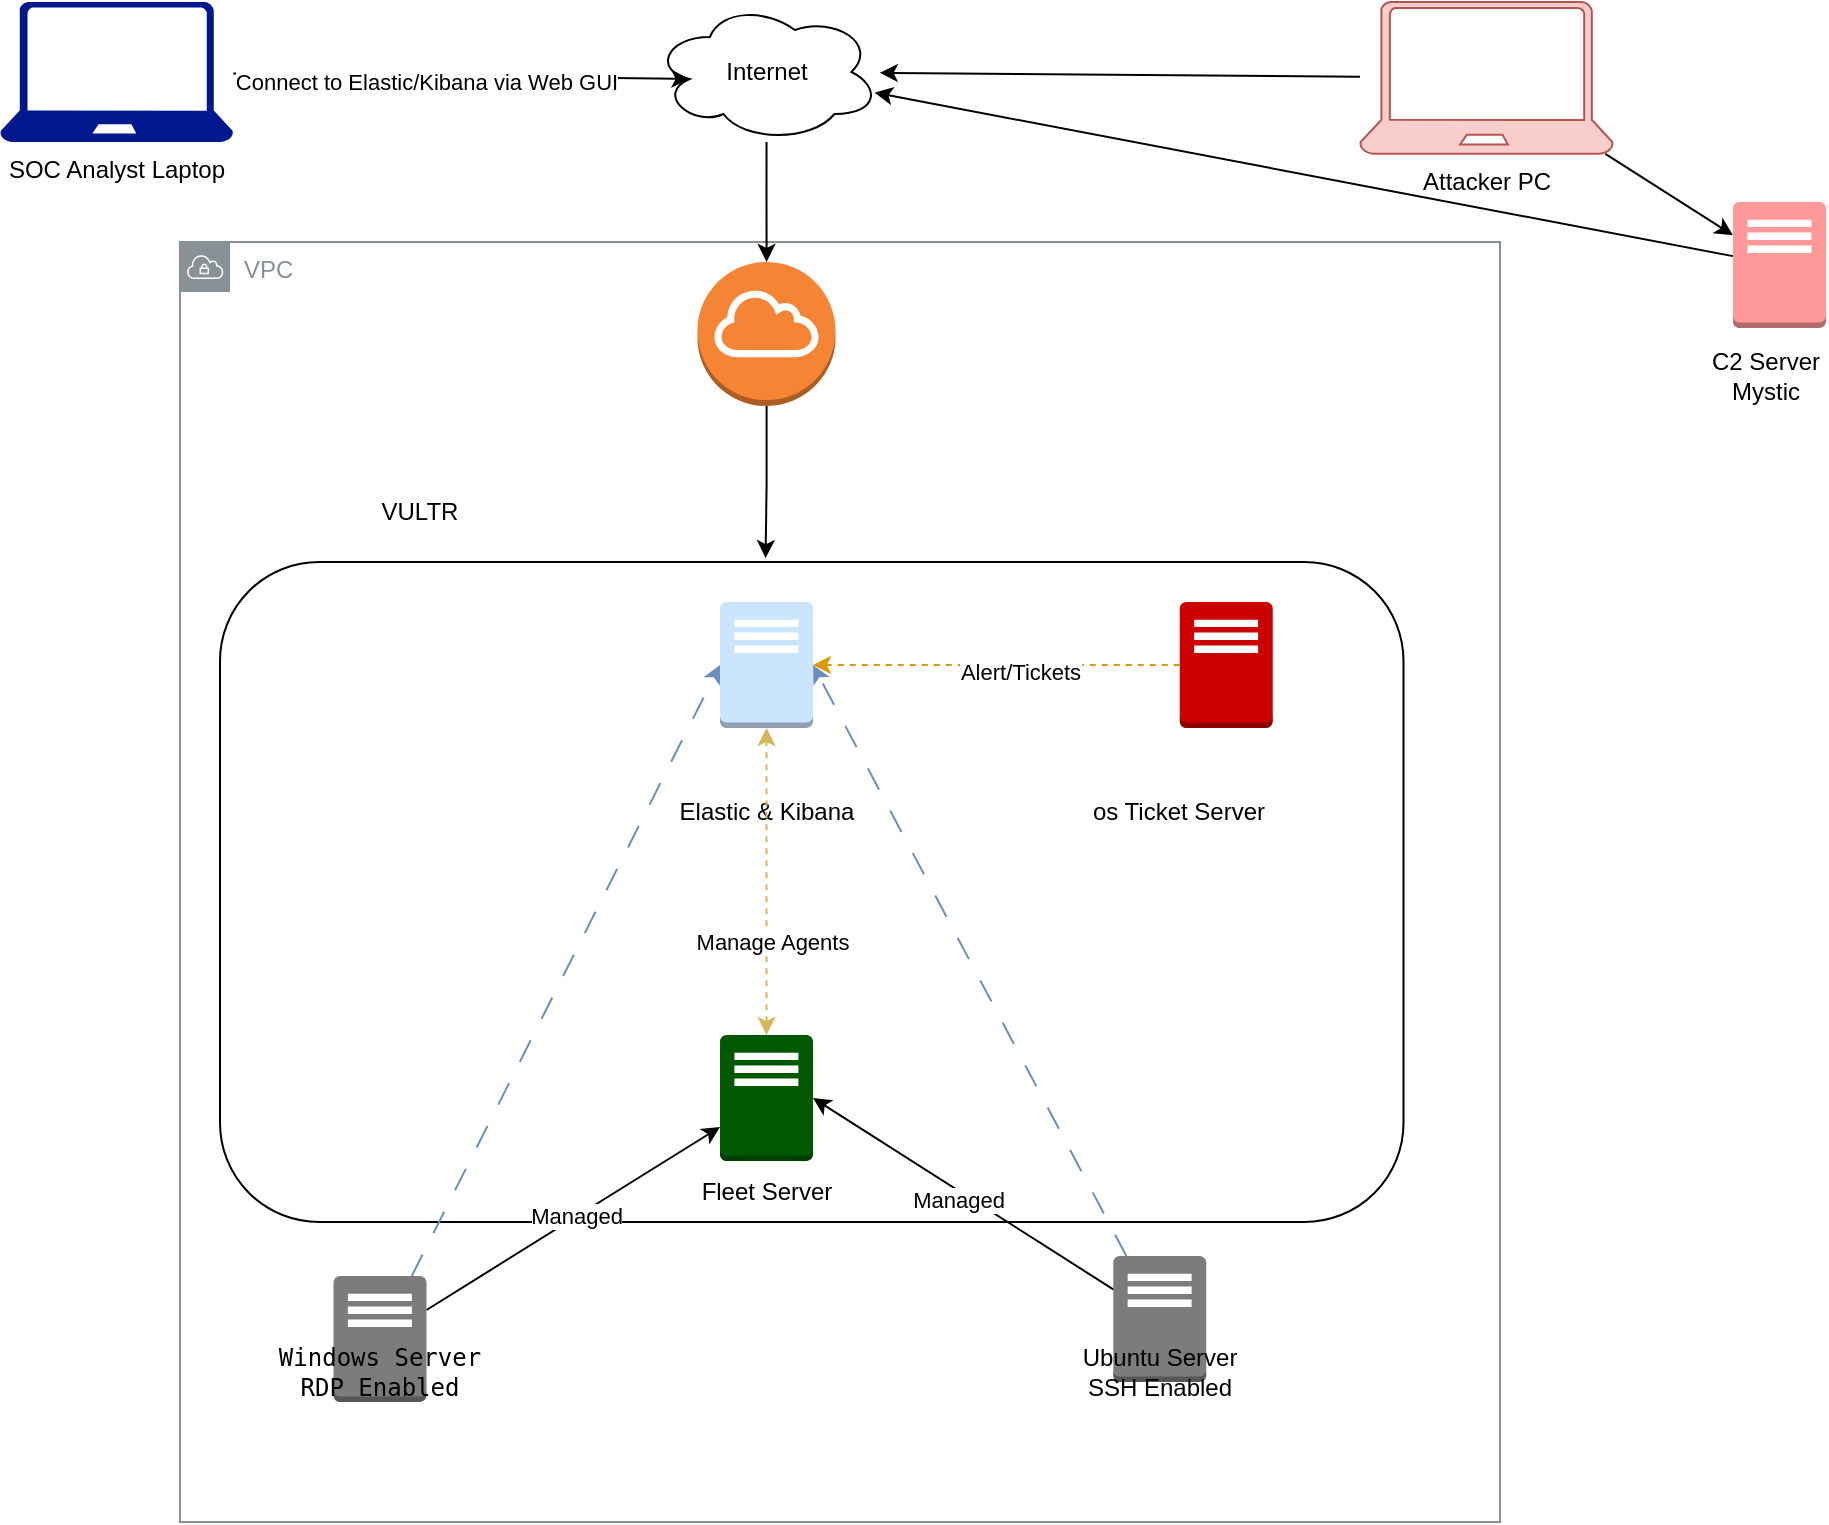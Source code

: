 <mxfile version="24.7.12">
  <diagram name="Page-1" id="W4YvApNCXR5A6FudypIm">
    <mxGraphModel dx="2492" dy="2064" grid="1" gridSize="10" guides="1" tooltips="1" connect="1" arrows="1" fold="1" page="1" pageScale="1" pageWidth="850" pageHeight="1100" math="0" shadow="0">
      <root>
        <mxCell id="0" />
        <mxCell id="1" parent="0" />
        <mxCell id="aNrNENJhGVUGavfEX417-25" value="VPC" style="sketch=0;outlineConnect=0;gradientColor=none;html=1;whiteSpace=wrap;fontSize=12;fontStyle=0;shape=mxgraph.aws4.group;grIcon=mxgraph.aws4.group_vpc;strokeColor=#879196;fillColor=none;verticalAlign=top;align=left;spacingLeft=30;fontColor=#879196;dashed=0;" parent="1" vertex="1">
          <mxGeometry y="90" width="660" height="640" as="geometry" />
        </mxCell>
        <mxCell id="aNrNENJhGVUGavfEX417-16" value="" style="rounded=1;whiteSpace=wrap;html=1;" parent="1" vertex="1">
          <mxGeometry x="20" y="250" width="591.75" height="330" as="geometry" />
        </mxCell>
        <mxCell id="aNrNENJhGVUGavfEX417-1" value="" style="outlineConnect=0;dashed=0;verticalLabelPosition=bottom;verticalAlign=top;align=center;html=1;shape=mxgraph.aws3.traditional_server;fillColor=#7D7C7C;gradientColor=none;" parent="1" vertex="1">
          <mxGeometry x="466.63" y="597" width="46.5" height="63" as="geometry" />
        </mxCell>
        <mxCell id="aNrNENJhGVUGavfEX417-2" value="" style="outlineConnect=0;dashed=0;verticalLabelPosition=bottom;verticalAlign=top;align=center;html=1;shape=mxgraph.aws3.traditional_server;fillColor=#005900;strokeColor=#005700;fontColor=#ffffff;" parent="1" vertex="1">
          <mxGeometry x="270.01" y="486.5" width="46.5" height="63" as="geometry" />
        </mxCell>
        <mxCell id="aNrNENJhGVUGavfEX417-3" value="" style="outlineConnect=0;dashed=0;verticalLabelPosition=bottom;verticalAlign=top;align=center;html=1;shape=mxgraph.aws3.traditional_server;fillColor=#CC0000;strokeColor=#6F0000;fontColor=#ffffff;" parent="1" vertex="1">
          <mxGeometry x="499.88" y="270" width="46.5" height="63" as="geometry" />
        </mxCell>
        <mxCell id="aNrNENJhGVUGavfEX417-35" style="rounded=0;orthogonalLoop=1;jettySize=auto;html=1;" parent="1" source="aNrNENJhGVUGavfEX417-4" target="aNrNENJhGVUGavfEX417-2" edge="1">
          <mxGeometry relative="1" as="geometry" />
        </mxCell>
        <mxCell id="aNrNENJhGVUGavfEX417-37" value="Managed" style="edgeLabel;html=1;align=center;verticalAlign=middle;resizable=0;points=[];" parent="aNrNENJhGVUGavfEX417-35" vertex="1" connectable="0">
          <mxGeometry x="0.019" y="1" relative="1" as="geometry">
            <mxPoint as="offset" />
          </mxGeometry>
        </mxCell>
        <mxCell id="aNrNENJhGVUGavfEX417-4" value="" style="outlineConnect=0;dashed=0;verticalLabelPosition=bottom;verticalAlign=top;align=center;html=1;shape=mxgraph.aws3.traditional_server;fillColor=#7D7C7C;gradientColor=none;" parent="1" vertex="1">
          <mxGeometry x="76.75" y="607" width="46.5" height="63" as="geometry" />
        </mxCell>
        <mxCell id="aNrNENJhGVUGavfEX417-5" value="" style="outlineConnect=0;dashed=0;verticalLabelPosition=bottom;verticalAlign=top;align=center;html=1;shape=mxgraph.aws3.traditional_server;fillColor=#cce5ff;strokeColor=#36393d;" parent="1" vertex="1">
          <mxGeometry x="270.01" y="270" width="46.5" height="63" as="geometry" />
        </mxCell>
        <mxCell id="LWK1aguUJlo9VhWStzpI-16" style="rounded=0;orthogonalLoop=1;jettySize=auto;html=1;" edge="1" parent="1" source="aNrNENJhGVUGavfEX417-6" target="LWK1aguUJlo9VhWStzpI-1">
          <mxGeometry relative="1" as="geometry" />
        </mxCell>
        <mxCell id="aNrNENJhGVUGavfEX417-6" value="" style="outlineConnect=0;dashed=0;verticalLabelPosition=bottom;verticalAlign=top;align=center;html=1;shape=mxgraph.aws3.traditional_server;fillColor=#FF9999;strokeColor=#A50040;fillStyle=auto;fontColor=#ffffff;" parent="1" vertex="1">
          <mxGeometry x="776.5" y="70" width="46.5" height="63" as="geometry" />
        </mxCell>
        <mxCell id="aNrNENJhGVUGavfEX417-17" value="VULTR" style="text;html=1;align=center;verticalAlign=middle;whiteSpace=wrap;rounded=0;" parent="1" vertex="1">
          <mxGeometry x="90" y="210" width="60" height="30" as="geometry" />
        </mxCell>
        <mxCell id="aNrNENJhGVUGavfEX417-18" value="Elastic &amp;amp; Kibana" style="text;html=1;align=center;verticalAlign=middle;whiteSpace=wrap;rounded=0;" parent="1" vertex="1">
          <mxGeometry x="244.88" y="360" width="96.75" height="30" as="geometry" />
        </mxCell>
        <mxCell id="aNrNENJhGVUGavfEX417-19" value="Ubuntu Server SSH Enabled" style="text;html=1;align=center;verticalAlign=middle;whiteSpace=wrap;rounded=0;" parent="1" vertex="1">
          <mxGeometry x="450" y="640" width="79.76" height="30" as="geometry" />
        </mxCell>
        <mxCell id="aNrNENJhGVUGavfEX417-20" value="&lt;pre&gt;Windows Server&lt;br&gt;RDP Enabled&lt;/pre&gt;" style="text;html=1;align=center;verticalAlign=middle;whiteSpace=wrap;rounded=0;" parent="1" vertex="1">
          <mxGeometry x="70" y="640" width="60" height="30" as="geometry" />
        </mxCell>
        <mxCell id="aNrNENJhGVUGavfEX417-21" value="Fleet Server" style="text;html=1;align=center;verticalAlign=middle;whiteSpace=wrap;rounded=0;" parent="1" vertex="1">
          <mxGeometry x="255.01" y="549.5" width="76.5" height="30" as="geometry" />
        </mxCell>
        <mxCell id="aNrNENJhGVUGavfEX417-22" value="os Ticket Server" style="text;html=1;align=center;verticalAlign=middle;whiteSpace=wrap;rounded=0;" parent="1" vertex="1">
          <mxGeometry x="453.13" y="360" width="93.25" height="30" as="geometry" />
        </mxCell>
        <mxCell id="aNrNENJhGVUGavfEX417-23" value="C2 Server Mystic" style="text;html=1;align=center;verticalAlign=middle;whiteSpace=wrap;rounded=0;" parent="1" vertex="1">
          <mxGeometry x="763" y="142" width="60" height="30" as="geometry" />
        </mxCell>
        <mxCell id="aNrNENJhGVUGavfEX417-27" style="edgeStyle=orthogonalEdgeStyle;rounded=0;orthogonalLoop=1;jettySize=auto;html=1;exitX=0.5;exitY=1;exitDx=0;exitDy=0;" parent="1" source="aNrNENJhGVUGavfEX417-19" target="aNrNENJhGVUGavfEX417-19" edge="1">
          <mxGeometry relative="1" as="geometry" />
        </mxCell>
        <mxCell id="aNrNENJhGVUGavfEX417-36" style="rounded=0;orthogonalLoop=1;jettySize=auto;html=1;entryX=1;entryY=0.5;entryDx=0;entryDy=0;entryPerimeter=0;" parent="1" source="aNrNENJhGVUGavfEX417-1" target="aNrNENJhGVUGavfEX417-2" edge="1">
          <mxGeometry relative="1" as="geometry" />
        </mxCell>
        <mxCell id="aNrNENJhGVUGavfEX417-38" value="Managed" style="edgeLabel;html=1;align=center;verticalAlign=middle;resizable=0;points=[];" parent="aNrNENJhGVUGavfEX417-36" vertex="1" connectable="0">
          <mxGeometry x="0.008" y="4" relative="1" as="geometry">
            <mxPoint as="offset" />
          </mxGeometry>
        </mxCell>
        <mxCell id="aNrNENJhGVUGavfEX417-39" style="edgeStyle=orthogonalEdgeStyle;rounded=0;orthogonalLoop=1;jettySize=auto;html=1;entryX=0.5;entryY=1;entryDx=0;entryDy=0;entryPerimeter=0;startArrow=classic;startFill=1;fillColor=#fff2cc;strokeColor=#d6b656;dashed=1;" parent="1" source="aNrNENJhGVUGavfEX417-2" target="aNrNENJhGVUGavfEX417-5" edge="1">
          <mxGeometry relative="1" as="geometry" />
        </mxCell>
        <mxCell id="LWK1aguUJlo9VhWStzpI-20" value="Manage Agents" style="edgeLabel;html=1;align=center;verticalAlign=middle;resizable=0;points=[];" vertex="1" connectable="0" parent="aNrNENJhGVUGavfEX417-39">
          <mxGeometry x="-0.381" y="-2" relative="1" as="geometry">
            <mxPoint y="1" as="offset" />
          </mxGeometry>
        </mxCell>
        <mxCell id="LWK1aguUJlo9VhWStzpI-12" value="" style="edgeStyle=orthogonalEdgeStyle;rounded=0;orthogonalLoop=1;jettySize=auto;html=1;" edge="1" parent="1" source="LWK1aguUJlo9VhWStzpI-1" target="LWK1aguUJlo9VhWStzpI-4">
          <mxGeometry relative="1" as="geometry" />
        </mxCell>
        <mxCell id="LWK1aguUJlo9VhWStzpI-1" value="Internet" style="ellipse;shape=cloud;whiteSpace=wrap;html=1;" vertex="1" parent="1">
          <mxGeometry x="236.63" y="-30" width="113.26" height="70" as="geometry" />
        </mxCell>
        <mxCell id="LWK1aguUJlo9VhWStzpI-11" value="" style="edgeStyle=orthogonalEdgeStyle;rounded=0;orthogonalLoop=1;jettySize=auto;html=1;entryX=0.461;entryY=-0.006;entryDx=0;entryDy=0;entryPerimeter=0;" edge="1" parent="1" source="LWK1aguUJlo9VhWStzpI-4" target="aNrNENJhGVUGavfEX417-16">
          <mxGeometry relative="1" as="geometry">
            <mxPoint x="293" y="240" as="targetPoint" />
          </mxGeometry>
        </mxCell>
        <mxCell id="LWK1aguUJlo9VhWStzpI-4" value="" style="outlineConnect=0;dashed=0;verticalLabelPosition=bottom;verticalAlign=top;align=center;html=1;shape=mxgraph.aws3.internet_gateway;fillColor=#F58534;gradientColor=none;" vertex="1" parent="1">
          <mxGeometry x="258.76" y="100" width="69" height="72" as="geometry" />
        </mxCell>
        <mxCell id="LWK1aguUJlo9VhWStzpI-5" value="SOC Analyst Laptop" style="sketch=0;aspect=fixed;pointerEvents=1;shadow=0;dashed=0;html=1;strokeColor=none;labelPosition=center;verticalLabelPosition=bottom;verticalAlign=top;align=center;fillColor=#00188D;shape=mxgraph.azure.laptop" vertex="1" parent="1">
          <mxGeometry x="-90" y="-30" width="116.66" height="70" as="geometry" />
        </mxCell>
        <mxCell id="LWK1aguUJlo9VhWStzpI-15" style="rounded=0;orthogonalLoop=1;jettySize=auto;html=1;" edge="1" parent="1" source="LWK1aguUJlo9VhWStzpI-6" target="aNrNENJhGVUGavfEX417-6">
          <mxGeometry relative="1" as="geometry" />
        </mxCell>
        <mxCell id="LWK1aguUJlo9VhWStzpI-6" value="Attacker PC" style="sketch=0;aspect=fixed;pointerEvents=1;shadow=0;dashed=0;html=1;strokeColor=#b85450;labelPosition=center;verticalLabelPosition=bottom;verticalAlign=top;align=center;fillColor=#f8cecc;shape=mxgraph.azure.laptop" vertex="1" parent="1">
          <mxGeometry x="590" y="-30" width="126.5" height="75.9" as="geometry" />
        </mxCell>
        <mxCell id="LWK1aguUJlo9VhWStzpI-9" style="rounded=0;orthogonalLoop=1;jettySize=auto;html=1;entryX=0;entryY=0.5;entryDx=0;entryDy=0;entryPerimeter=0;dashed=1;dashPattern=12 12;fillColor=#dae8fc;strokeColor=#6c8ebf;" edge="1" parent="1" source="aNrNENJhGVUGavfEX417-4" target="aNrNENJhGVUGavfEX417-5">
          <mxGeometry relative="1" as="geometry" />
        </mxCell>
        <mxCell id="LWK1aguUJlo9VhWStzpI-10" style="rounded=0;orthogonalLoop=1;jettySize=auto;html=1;entryX=1;entryY=0.5;entryDx=0;entryDy=0;entryPerimeter=0;dashed=1;dashPattern=12 12;fillColor=#dae8fc;strokeColor=#6c8ebf;" edge="1" parent="1" source="aNrNENJhGVUGavfEX417-1" target="aNrNENJhGVUGavfEX417-5">
          <mxGeometry relative="1" as="geometry" />
        </mxCell>
        <mxCell id="LWK1aguUJlo9VhWStzpI-13" style="rounded=0;orthogonalLoop=1;jettySize=auto;html=1;" edge="1" parent="1" source="LWK1aguUJlo9VhWStzpI-6" target="LWK1aguUJlo9VhWStzpI-1">
          <mxGeometry relative="1" as="geometry" />
        </mxCell>
        <mxCell id="LWK1aguUJlo9VhWStzpI-14" style="rounded=0;orthogonalLoop=1;jettySize=auto;html=1;entryX=0.16;entryY=0.55;entryDx=0;entryDy=0;entryPerimeter=0;" edge="1" parent="1" source="LWK1aguUJlo9VhWStzpI-5" target="LWK1aguUJlo9VhWStzpI-1">
          <mxGeometry relative="1" as="geometry" />
        </mxCell>
        <mxCell id="LWK1aguUJlo9VhWStzpI-17" value="Connect to Elastic/Kibana via Web GUI" style="edgeLabel;html=1;align=center;verticalAlign=middle;resizable=0;points=[];" vertex="1" connectable="0" parent="LWK1aguUJlo9VhWStzpI-14">
          <mxGeometry x="-0.155" y="-3" relative="1" as="geometry">
            <mxPoint as="offset" />
          </mxGeometry>
        </mxCell>
        <mxCell id="LWK1aguUJlo9VhWStzpI-18" style="edgeStyle=orthogonalEdgeStyle;rounded=0;orthogonalLoop=1;jettySize=auto;html=1;entryX=1;entryY=0.5;entryDx=0;entryDy=0;entryPerimeter=0;dashed=1;fillColor=#ffe6cc;strokeColor=#d79b00;" edge="1" parent="1" source="aNrNENJhGVUGavfEX417-3" target="aNrNENJhGVUGavfEX417-5">
          <mxGeometry relative="1" as="geometry" />
        </mxCell>
        <mxCell id="LWK1aguUJlo9VhWStzpI-19" value="Alert/Tickets" style="edgeLabel;html=1;align=center;verticalAlign=middle;resizable=0;points=[];" vertex="1" connectable="0" parent="LWK1aguUJlo9VhWStzpI-18">
          <mxGeometry x="-0.129" y="3" relative="1" as="geometry">
            <mxPoint as="offset" />
          </mxGeometry>
        </mxCell>
      </root>
    </mxGraphModel>
  </diagram>
</mxfile>
